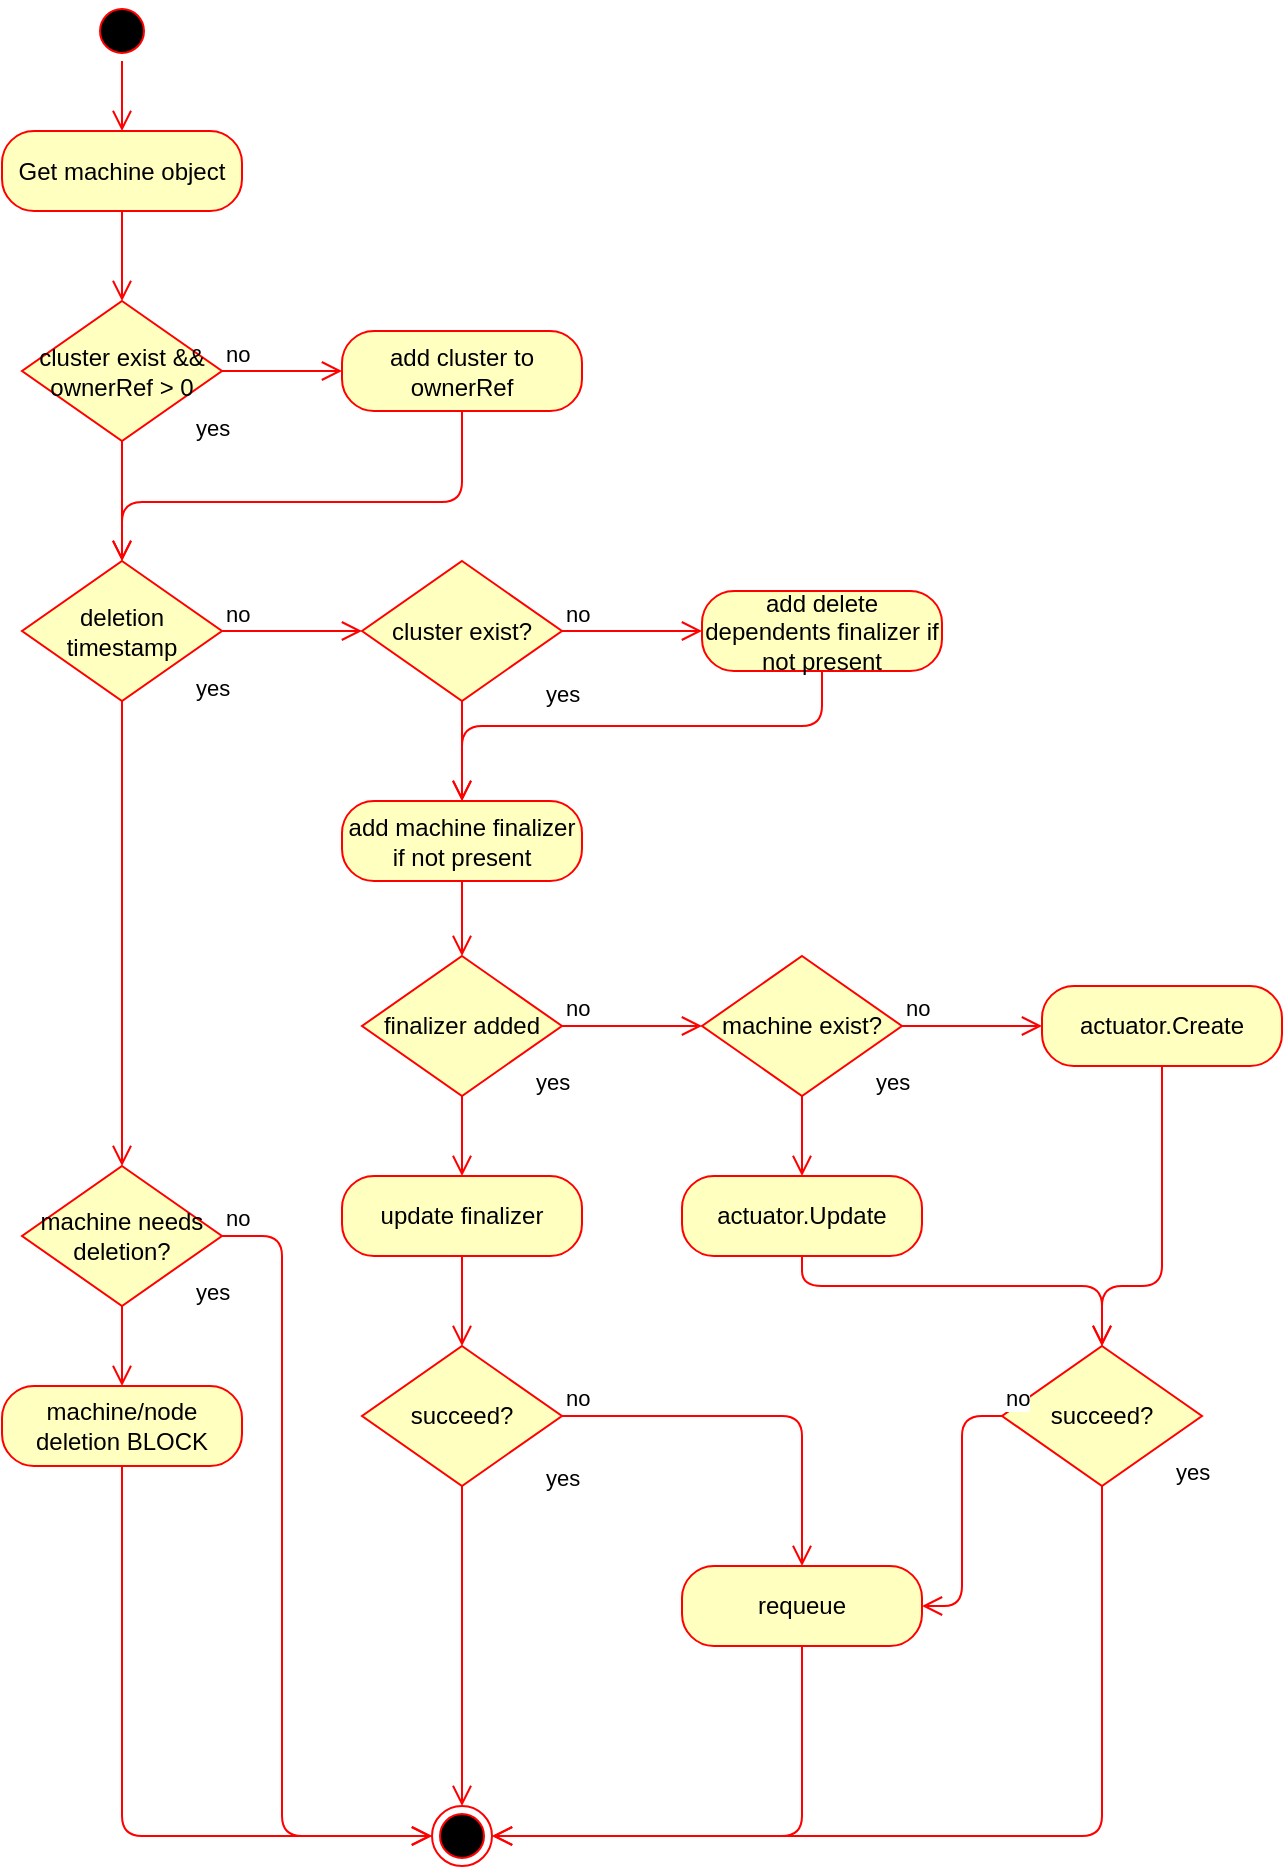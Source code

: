 <mxfile version="10.5.5" type="google"><diagram id="O96iRgw2QYdIuiwhQxMK" name="Page-1"><mxGraphModel dx="1198" dy="1084" grid="1" gridSize="10" guides="1" tooltips="1" connect="1" arrows="1" fold="1" page="1" pageScale="1" pageWidth="850" pageHeight="1100" math="0" shadow="0"><root><mxCell id="0"/><mxCell id="1" parent="0"/><mxCell id="yNcqfTCfbwqqsJe-KncS-1" value="" style="ellipse;html=1;shape=startState;fillColor=#000000;strokeColor=#ff0000;" parent="1" vertex="1"><mxGeometry x="105" y="47.5" width="30" height="30" as="geometry"/></mxCell><mxCell id="yNcqfTCfbwqqsJe-KncS-2" value="" style="edgeStyle=orthogonalEdgeStyle;html=1;verticalAlign=bottom;endArrow=open;endSize=8;strokeColor=#ff0000;entryX=0.5;entryY=0;entryDx=0;entryDy=0;" parent="1" source="yNcqfTCfbwqqsJe-KncS-1" target="yNcqfTCfbwqqsJe-KncS-3" edge="1"><mxGeometry relative="1" as="geometry"><mxPoint x="120" y="167.5" as="targetPoint"/></mxGeometry></mxCell><mxCell id="yNcqfTCfbwqqsJe-KncS-3" value="Get machine object" style="rounded=1;whiteSpace=wrap;html=1;arcSize=40;fontColor=#000000;fillColor=#ffffc0;strokeColor=#ff0000;" parent="1" vertex="1"><mxGeometry x="60" y="112.5" width="120" height="40" as="geometry"/></mxCell><mxCell id="yNcqfTCfbwqqsJe-KncS-4" value="" style="edgeStyle=orthogonalEdgeStyle;html=1;verticalAlign=bottom;endArrow=open;endSize=8;strokeColor=#ff0000;entryX=0.5;entryY=0;entryDx=0;entryDy=0;" parent="1" source="yNcqfTCfbwqqsJe-KncS-3" target="yNcqfTCfbwqqsJe-KncS-31" edge="1"><mxGeometry relative="1" as="geometry"><mxPoint x="120" y="212.5" as="targetPoint"/></mxGeometry></mxCell><mxCell id="yNcqfTCfbwqqsJe-KncS-5" value="deletion&lt;br&gt;timestamp&lt;br&gt;" style="rhombus;whiteSpace=wrap;html=1;fillColor=#ffffc0;strokeColor=#ff0000;" parent="1" vertex="1"><mxGeometry x="70" y="327.5" width="100" height="70" as="geometry"/></mxCell><mxCell id="yNcqfTCfbwqqsJe-KncS-6" value="no" style="edgeStyle=orthogonalEdgeStyle;html=1;align=left;verticalAlign=bottom;endArrow=open;endSize=8;strokeColor=#ff0000;entryX=0;entryY=0.5;entryDx=0;entryDy=0;" parent="1" source="yNcqfTCfbwqqsJe-KncS-5" target="yNcqfTCfbwqqsJe-KncS-50" edge="1"><mxGeometry x="-1" relative="1" as="geometry"><mxPoint x="240" y="362.5" as="targetPoint"/></mxGeometry></mxCell><mxCell id="yNcqfTCfbwqqsJe-KncS-7" value="yes" style="edgeStyle=orthogonalEdgeStyle;html=1;align=left;verticalAlign=top;endArrow=open;endSize=8;strokeColor=#ff0000;entryX=0.5;entryY=0;entryDx=0;entryDy=0;" parent="1" source="yNcqfTCfbwqqsJe-KncS-5" target="yNcqfTCfbwqqsJe-KncS-81" edge="1"><mxGeometry x="-1" y="40" relative="1" as="geometry"><mxPoint x="120" y="500" as="targetPoint"/><mxPoint x="-5" y="-20" as="offset"/></mxGeometry></mxCell><mxCell id="yNcqfTCfbwqqsJe-KncS-30" value="" style="ellipse;html=1;shape=endState;fillColor=#000000;strokeColor=#ff0000;" parent="1" vertex="1"><mxGeometry x="275" y="950" width="30" height="30" as="geometry"/></mxCell><mxCell id="yNcqfTCfbwqqsJe-KncS-31" value="cluster exist &amp;amp;&amp;amp; ownerRef &amp;gt; 0&lt;br&gt;" style="rhombus;whiteSpace=wrap;html=1;fillColor=#ffffc0;strokeColor=#ff0000;" parent="1" vertex="1"><mxGeometry x="70" y="197.5" width="100" height="70" as="geometry"/></mxCell><mxCell id="yNcqfTCfbwqqsJe-KncS-32" value="no" style="edgeStyle=orthogonalEdgeStyle;html=1;align=left;verticalAlign=bottom;endArrow=open;endSize=8;strokeColor=#ff0000;entryX=0;entryY=0.5;entryDx=0;entryDy=0;" parent="1" source="yNcqfTCfbwqqsJe-KncS-31" target="yNcqfTCfbwqqsJe-KncS-34" edge="1"><mxGeometry x="-1" relative="1" as="geometry"><mxPoint x="240" y="232.5" as="targetPoint"/></mxGeometry></mxCell><mxCell id="yNcqfTCfbwqqsJe-KncS-33" value="yes" style="edgeStyle=orthogonalEdgeStyle;html=1;align=left;verticalAlign=top;endArrow=open;endSize=8;strokeColor=#ff0000;" parent="1" source="yNcqfTCfbwqqsJe-KncS-31" edge="1"><mxGeometry x="-1" y="40" relative="1" as="geometry"><mxPoint x="120" y="327.5" as="targetPoint"/><mxPoint x="-5" y="-20" as="offset"/></mxGeometry></mxCell><mxCell id="yNcqfTCfbwqqsJe-KncS-34" value="add cluster to ownerRef" style="rounded=1;whiteSpace=wrap;html=1;arcSize=40;fontColor=#000000;fillColor=#ffffc0;strokeColor=#ff0000;" parent="1" vertex="1"><mxGeometry x="230" y="212.5" width="120" height="40" as="geometry"/></mxCell><mxCell id="yNcqfTCfbwqqsJe-KncS-36" value="" style="edgeStyle=orthogonalEdgeStyle;html=1;verticalAlign=bottom;endArrow=open;endSize=8;strokeColor=#ff0000;exitX=0.5;exitY=1;exitDx=0;exitDy=0;" parent="1" source="yNcqfTCfbwqqsJe-KncS-34" edge="1"><mxGeometry relative="1" as="geometry"><mxPoint x="120" y="327.5" as="targetPoint"/><mxPoint x="130" y="147.5" as="sourcePoint"/><Array as="points"><mxPoint x="290" y="298"/><mxPoint x="120" y="298"/></Array></mxGeometry></mxCell><mxCell id="yNcqfTCfbwqqsJe-KncS-49" value="add machine finalizer if not present" style="rounded=1;whiteSpace=wrap;html=1;arcSize=40;fontColor=#000000;fillColor=#ffffc0;strokeColor=#ff0000;" parent="1" vertex="1"><mxGeometry x="230" y="447.5" width="120" height="40" as="geometry"/></mxCell><mxCell id="yNcqfTCfbwqqsJe-KncS-50" value="cluster exist?" style="rhombus;whiteSpace=wrap;html=1;fillColor=#ffffc0;strokeColor=#ff0000;" parent="1" vertex="1"><mxGeometry x="240" y="327.5" width="100" height="70" as="geometry"/></mxCell><mxCell id="yNcqfTCfbwqqsJe-KncS-51" value="no" style="edgeStyle=orthogonalEdgeStyle;html=1;align=left;verticalAlign=bottom;endArrow=open;endSize=8;strokeColor=#ff0000;entryX=0;entryY=0.5;entryDx=0;entryDy=0;" parent="1" source="yNcqfTCfbwqqsJe-KncS-50" target="yNcqfTCfbwqqsJe-KncS-53" edge="1"><mxGeometry x="-1" relative="1" as="geometry"><mxPoint x="400" y="357.5" as="targetPoint"/></mxGeometry></mxCell><mxCell id="yNcqfTCfbwqqsJe-KncS-52" value="yes" style="edgeStyle=orthogonalEdgeStyle;html=1;align=left;verticalAlign=top;endArrow=open;endSize=8;strokeColor=#ff0000;entryX=0.5;entryY=0;entryDx=0;entryDy=0;" parent="1" source="yNcqfTCfbwqqsJe-KncS-50" target="yNcqfTCfbwqqsJe-KncS-49" edge="1"><mxGeometry x="-1" y="44" relative="1" as="geometry"><mxPoint x="290" y="422.5" as="targetPoint"/><mxPoint x="-4" y="-17" as="offset"/></mxGeometry></mxCell><mxCell id="yNcqfTCfbwqqsJe-KncS-53" value="add delete dependents finalizer if not present" style="rounded=1;whiteSpace=wrap;html=1;arcSize=40;fontColor=#000000;fillColor=#ffffc0;strokeColor=#ff0000;" parent="1" vertex="1"><mxGeometry x="410" y="342.5" width="120" height="40" as="geometry"/></mxCell><mxCell id="yNcqfTCfbwqqsJe-KncS-79" value="machine/node deletion BLOCK" style="rounded=1;whiteSpace=wrap;html=1;arcSize=40;fontColor=#000000;fillColor=#ffffc0;strokeColor=#ff0000;" parent="1" vertex="1"><mxGeometry x="60" y="740" width="120" height="40" as="geometry"/></mxCell><mxCell id="yNcqfTCfbwqqsJe-KncS-80" value="" style="edgeStyle=orthogonalEdgeStyle;html=1;verticalAlign=bottom;endArrow=open;endSize=8;strokeColor=#ff0000;entryX=0;entryY=0.5;entryDx=0;entryDy=0;" parent="1" source="yNcqfTCfbwqqsJe-KncS-79" target="yNcqfTCfbwqqsJe-KncS-30" edge="1"><mxGeometry relative="1" as="geometry"><mxPoint x="120" y="840" as="targetPoint"/><Array as="points"><mxPoint x="120" y="965"/></Array></mxGeometry></mxCell><mxCell id="yNcqfTCfbwqqsJe-KncS-81" value="machine needs deletion?" style="rhombus;whiteSpace=wrap;html=1;fillColor=#ffffc0;strokeColor=#ff0000;" parent="1" vertex="1"><mxGeometry x="70" y="630" width="100" height="70" as="geometry"/></mxCell><mxCell id="yNcqfTCfbwqqsJe-KncS-82" value="no" style="edgeStyle=orthogonalEdgeStyle;html=1;align=left;verticalAlign=bottom;endArrow=open;endSize=8;strokeColor=#ff0000;entryX=0;entryY=0.5;entryDx=0;entryDy=0;" parent="1" source="yNcqfTCfbwqqsJe-KncS-81" target="yNcqfTCfbwqqsJe-KncS-30" edge="1"><mxGeometry x="-1" relative="1" as="geometry"><mxPoint x="210" y="665" as="targetPoint"/><Array as="points"><mxPoint x="200" y="665"/><mxPoint x="200" y="965"/></Array></mxGeometry></mxCell><mxCell id="yNcqfTCfbwqqsJe-KncS-83" value="yes" style="edgeStyle=orthogonalEdgeStyle;html=1;align=left;verticalAlign=top;endArrow=open;endSize=8;strokeColor=#ff0000;" parent="1" source="yNcqfTCfbwqqsJe-KncS-81" edge="1"><mxGeometry x="-1" y="40" relative="1" as="geometry"><mxPoint x="120" y="740" as="targetPoint"/><mxPoint x="-5" y="-20" as="offset"/></mxGeometry></mxCell><mxCell id="yNcqfTCfbwqqsJe-KncS-84" value="machine exist?&lt;br&gt;" style="rhombus;whiteSpace=wrap;html=1;fillColor=#ffffc0;strokeColor=#ff0000;" parent="1" vertex="1"><mxGeometry x="410" y="525" width="100" height="70" as="geometry"/></mxCell><mxCell id="yNcqfTCfbwqqsJe-KncS-85" value="no" style="edgeStyle=orthogonalEdgeStyle;html=1;align=left;verticalAlign=bottom;endArrow=open;endSize=8;strokeColor=#ff0000;entryX=0;entryY=0.5;entryDx=0;entryDy=0;" parent="1" source="yNcqfTCfbwqqsJe-KncS-84" target="yNcqfTCfbwqqsJe-KncS-90" edge="1"><mxGeometry x="-1" relative="1" as="geometry"><mxPoint x="580" y="560" as="targetPoint"/></mxGeometry></mxCell><mxCell id="yNcqfTCfbwqqsJe-KncS-86" value="yes" style="edgeStyle=orthogonalEdgeStyle;html=1;align=left;verticalAlign=top;endArrow=open;endSize=8;strokeColor=#ff0000;entryX=0.5;entryY=0;entryDx=0;entryDy=0;" parent="1" source="yNcqfTCfbwqqsJe-KncS-84" target="yNcqfTCfbwqqsJe-KncS-87" edge="1"><mxGeometry x="-1" y="40" relative="1" as="geometry"><mxPoint x="460" y="645" as="targetPoint"/><mxPoint x="-5" y="-20" as="offset"/></mxGeometry></mxCell><mxCell id="yNcqfTCfbwqqsJe-KncS-87" value="actuator.Update" style="rounded=1;whiteSpace=wrap;html=1;arcSize=40;fontColor=#000000;fillColor=#ffffc0;strokeColor=#ff0000;" parent="1" vertex="1"><mxGeometry x="400" y="635" width="120" height="40" as="geometry"/></mxCell><mxCell id="yNcqfTCfbwqqsJe-KncS-88" value="" style="edgeStyle=orthogonalEdgeStyle;html=1;verticalAlign=bottom;endArrow=open;endSize=8;strokeColor=#ff0000;entryX=0.5;entryY=0;entryDx=0;entryDy=0;" parent="1" source="yNcqfTCfbwqqsJe-KncS-87" target="fLzOfcGUdSFeAzUJ2zlo-10" edge="1"><mxGeometry relative="1" as="geometry"><mxPoint x="460" y="735" as="targetPoint"/><Array as="points"><mxPoint x="460" y="690"/><mxPoint x="610" y="690"/></Array></mxGeometry></mxCell><mxCell id="yNcqfTCfbwqqsJe-KncS-90" value="actuator.Create" style="rounded=1;whiteSpace=wrap;html=1;arcSize=40;fontColor=#000000;fillColor=#ffffc0;strokeColor=#ff0000;" parent="1" vertex="1"><mxGeometry x="580" y="540" width="120" height="40" as="geometry"/></mxCell><mxCell id="yNcqfTCfbwqqsJe-KncS-91" value="" style="edgeStyle=orthogonalEdgeStyle;html=1;verticalAlign=bottom;endArrow=open;endSize=8;strokeColor=#ff0000;entryX=0.5;entryY=0;entryDx=0;entryDy=0;" parent="1" source="yNcqfTCfbwqqsJe-KncS-90" target="fLzOfcGUdSFeAzUJ2zlo-10" edge="1"><mxGeometry relative="1" as="geometry"><mxPoint x="640" y="645" as="targetPoint"/><Array as="points"><mxPoint x="640" y="690"/><mxPoint x="610" y="690"/></Array></mxGeometry></mxCell><mxCell id="yNcqfTCfbwqqsJe-KncS-93" value="" style="edgeStyle=orthogonalEdgeStyle;html=1;align=left;verticalAlign=top;endArrow=open;endSize=8;strokeColor=#ff0000;entryX=0.5;entryY=0;entryDx=0;entryDy=0;exitX=0.5;exitY=1;exitDx=0;exitDy=0;" parent="1" source="yNcqfTCfbwqqsJe-KncS-49" edge="1" target="fLzOfcGUdSFeAzUJ2zlo-2"><mxGeometry x="-1" y="40" relative="1" as="geometry"><mxPoint x="410" y="468" as="targetPoint"/><mxPoint x="-5" y="-20" as="offset"/><mxPoint x="340" y="510" as="sourcePoint"/><Array as="points"/></mxGeometry></mxCell><mxCell id="yNcqfTCfbwqqsJe-KncS-94" value="" style="edgeStyle=orthogonalEdgeStyle;html=1;align=left;verticalAlign=top;endArrow=open;endSize=8;strokeColor=#ff0000;entryX=0.5;entryY=0;entryDx=0;entryDy=0;exitX=0.5;exitY=1;exitDx=0;exitDy=0;" parent="1" source="yNcqfTCfbwqqsJe-KncS-53" target="yNcqfTCfbwqqsJe-KncS-49" edge="1"><mxGeometry x="-1" y="40" relative="1" as="geometry"><mxPoint x="660" y="470" as="targetPoint"/><mxPoint x="-5" y="-20" as="offset"/><mxPoint x="490" y="400" as="sourcePoint"/><Array as="points"><mxPoint x="470" y="410"/><mxPoint x="290" y="410"/></Array></mxGeometry></mxCell><mxCell id="yNcqfTCfbwqqsJe-KncS-95" value="requeue" style="rounded=1;whiteSpace=wrap;html=1;arcSize=40;fontColor=#000000;fillColor=#ffffc0;strokeColor=#ff0000;" parent="1" vertex="1"><mxGeometry x="400" y="830" width="120" height="40" as="geometry"/></mxCell><mxCell id="yNcqfTCfbwqqsJe-KncS-96" value="" style="edgeStyle=orthogonalEdgeStyle;html=1;verticalAlign=bottom;endArrow=open;endSize=8;strokeColor=#ff0000;entryX=1;entryY=0.5;entryDx=0;entryDy=0;" parent="1" source="yNcqfTCfbwqqsJe-KncS-95" target="yNcqfTCfbwqqsJe-KncS-30" edge="1"><mxGeometry relative="1" as="geometry"><mxPoint x="470" y="830" as="targetPoint"/><Array as="points"><mxPoint x="460" y="965"/></Array></mxGeometry></mxCell><mxCell id="yNcqfTCfbwqqsJe-KncS-99" value="succeed?" style="rhombus;whiteSpace=wrap;html=1;fillColor=#ffffc0;strokeColor=#ff0000;" parent="1" vertex="1"><mxGeometry x="240" y="720" width="100" height="70" as="geometry"/></mxCell><mxCell id="yNcqfTCfbwqqsJe-KncS-100" value="no" style="edgeStyle=orthogonalEdgeStyle;html=1;align=left;verticalAlign=bottom;endArrow=open;endSize=8;strokeColor=#ff0000;exitX=1;exitY=0.5;exitDx=0;exitDy=0;entryX=0.5;entryY=0;entryDx=0;entryDy=0;" parent="1" source="yNcqfTCfbwqqsJe-KncS-99" target="yNcqfTCfbwqqsJe-KncS-95" edge="1"><mxGeometry x="-1" relative="1" as="geometry"><mxPoint x="390" y="830" as="targetPoint"/><Array as="points"/><mxPoint x="460" y="780" as="sourcePoint"/></mxGeometry></mxCell><mxCell id="yNcqfTCfbwqqsJe-KncS-101" value="yes" style="edgeStyle=orthogonalEdgeStyle;html=1;align=left;verticalAlign=top;endArrow=open;endSize=8;strokeColor=#ff0000;exitX=0.5;exitY=1;exitDx=0;exitDy=0;entryX=0.5;entryY=0;entryDx=0;entryDy=0;" parent="1" source="yNcqfTCfbwqqsJe-KncS-99" target="yNcqfTCfbwqqsJe-KncS-30" edge="1"><mxGeometry x="-1" y="44" relative="1" as="geometry"><mxPoint x="790" y="740" as="targetPoint"/><mxPoint x="-4" y="-17" as="offset"/><Array as="points"><mxPoint x="290" y="900"/><mxPoint x="290" y="900"/></Array><mxPoint x="290" y="810" as="sourcePoint"/></mxGeometry></mxCell><mxCell id="fLzOfcGUdSFeAzUJ2zlo-2" value="finalizer added&lt;br&gt;" style="rhombus;whiteSpace=wrap;html=1;fillColor=#ffffc0;strokeColor=#ff0000;" vertex="1" parent="1"><mxGeometry x="240" y="525" width="100" height="70" as="geometry"/></mxCell><mxCell id="fLzOfcGUdSFeAzUJ2zlo-3" value="no" style="edgeStyle=orthogonalEdgeStyle;html=1;align=left;verticalAlign=bottom;endArrow=open;endSize=8;strokeColor=#ff0000;entryX=0;entryY=0.5;entryDx=0;entryDy=0;" edge="1" parent="1" source="fLzOfcGUdSFeAzUJ2zlo-2" target="yNcqfTCfbwqqsJe-KncS-84"><mxGeometry x="-1" relative="1" as="geometry"><mxPoint x="400" y="560" as="targetPoint"/></mxGeometry></mxCell><mxCell id="fLzOfcGUdSFeAzUJ2zlo-4" value="yes" style="edgeStyle=orthogonalEdgeStyle;html=1;align=left;verticalAlign=top;endArrow=open;endSize=8;strokeColor=#ff0000;entryX=0.5;entryY=0;entryDx=0;entryDy=0;" edge="1" parent="1" source="fLzOfcGUdSFeAzUJ2zlo-2"><mxGeometry x="-1" y="40" relative="1" as="geometry"><mxPoint x="290" y="635" as="targetPoint"/><mxPoint x="-5" y="-20" as="offset"/></mxGeometry></mxCell><mxCell id="fLzOfcGUdSFeAzUJ2zlo-8" value="update finalizer" style="rounded=1;whiteSpace=wrap;html=1;arcSize=40;fontColor=#000000;fillColor=#ffffc0;strokeColor=#ff0000;" vertex="1" parent="1"><mxGeometry x="230" y="635" width="120" height="40" as="geometry"/></mxCell><mxCell id="fLzOfcGUdSFeAzUJ2zlo-9" value="" style="edgeStyle=orthogonalEdgeStyle;html=1;verticalAlign=bottom;endArrow=open;endSize=8;strokeColor=#ff0000;entryX=0.5;entryY=0;entryDx=0;entryDy=0;" edge="1" source="fLzOfcGUdSFeAzUJ2zlo-8" parent="1" target="yNcqfTCfbwqqsJe-KncS-99"><mxGeometry relative="1" as="geometry"><mxPoint x="340" y="720" as="targetPoint"/></mxGeometry></mxCell><mxCell id="fLzOfcGUdSFeAzUJ2zlo-10" value="succeed?&lt;br&gt;" style="rhombus;whiteSpace=wrap;html=1;fillColor=#ffffc0;strokeColor=#ff0000;" vertex="1" parent="1"><mxGeometry x="560" y="720" width="100" height="70" as="geometry"/></mxCell><mxCell id="fLzOfcGUdSFeAzUJ2zlo-11" value="no" style="edgeStyle=orthogonalEdgeStyle;html=1;align=left;verticalAlign=bottom;endArrow=open;endSize=8;strokeColor=#ff0000;entryX=1;entryY=0.5;entryDx=0;entryDy=0;" edge="1" parent="1" source="fLzOfcGUdSFeAzUJ2zlo-10" target="yNcqfTCfbwqqsJe-KncS-95"><mxGeometry x="-1" relative="1" as="geometry"><mxPoint x="730" y="755" as="targetPoint"/></mxGeometry></mxCell><mxCell id="fLzOfcGUdSFeAzUJ2zlo-12" value="yes" style="edgeStyle=orthogonalEdgeStyle;html=1;align=left;verticalAlign=top;endArrow=open;endSize=8;strokeColor=#ff0000;entryX=1;entryY=0.5;entryDx=0;entryDy=0;" edge="1" parent="1" source="fLzOfcGUdSFeAzUJ2zlo-10" target="yNcqfTCfbwqqsJe-KncS-30"><mxGeometry x="-1" y="40" relative="1" as="geometry"><mxPoint x="310" y="970" as="targetPoint"/><mxPoint x="-5" y="-20" as="offset"/><Array as="points"><mxPoint x="610" y="965"/></Array></mxGeometry></mxCell></root></mxGraphModel></diagram></mxfile>